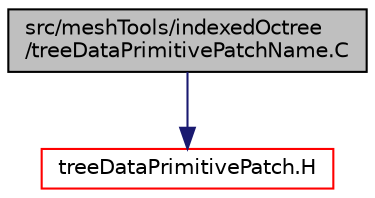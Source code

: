 digraph "src/meshTools/indexedOctree/treeDataPrimitivePatchName.C"
{
  bgcolor="transparent";
  edge [fontname="Helvetica",fontsize="10",labelfontname="Helvetica",labelfontsize="10"];
  node [fontname="Helvetica",fontsize="10",shape=record];
  Node1 [label="src/meshTools/indexedOctree\l/treeDataPrimitivePatchName.C",height=0.2,width=0.4,color="black", fillcolor="grey75", style="filled", fontcolor="black"];
  Node1 -> Node2 [color="midnightblue",fontsize="10",style="solid",fontname="Helvetica"];
  Node2 [label="treeDataPrimitivePatch.H",height=0.2,width=0.4,color="red",URL="$a07432.html"];
}
